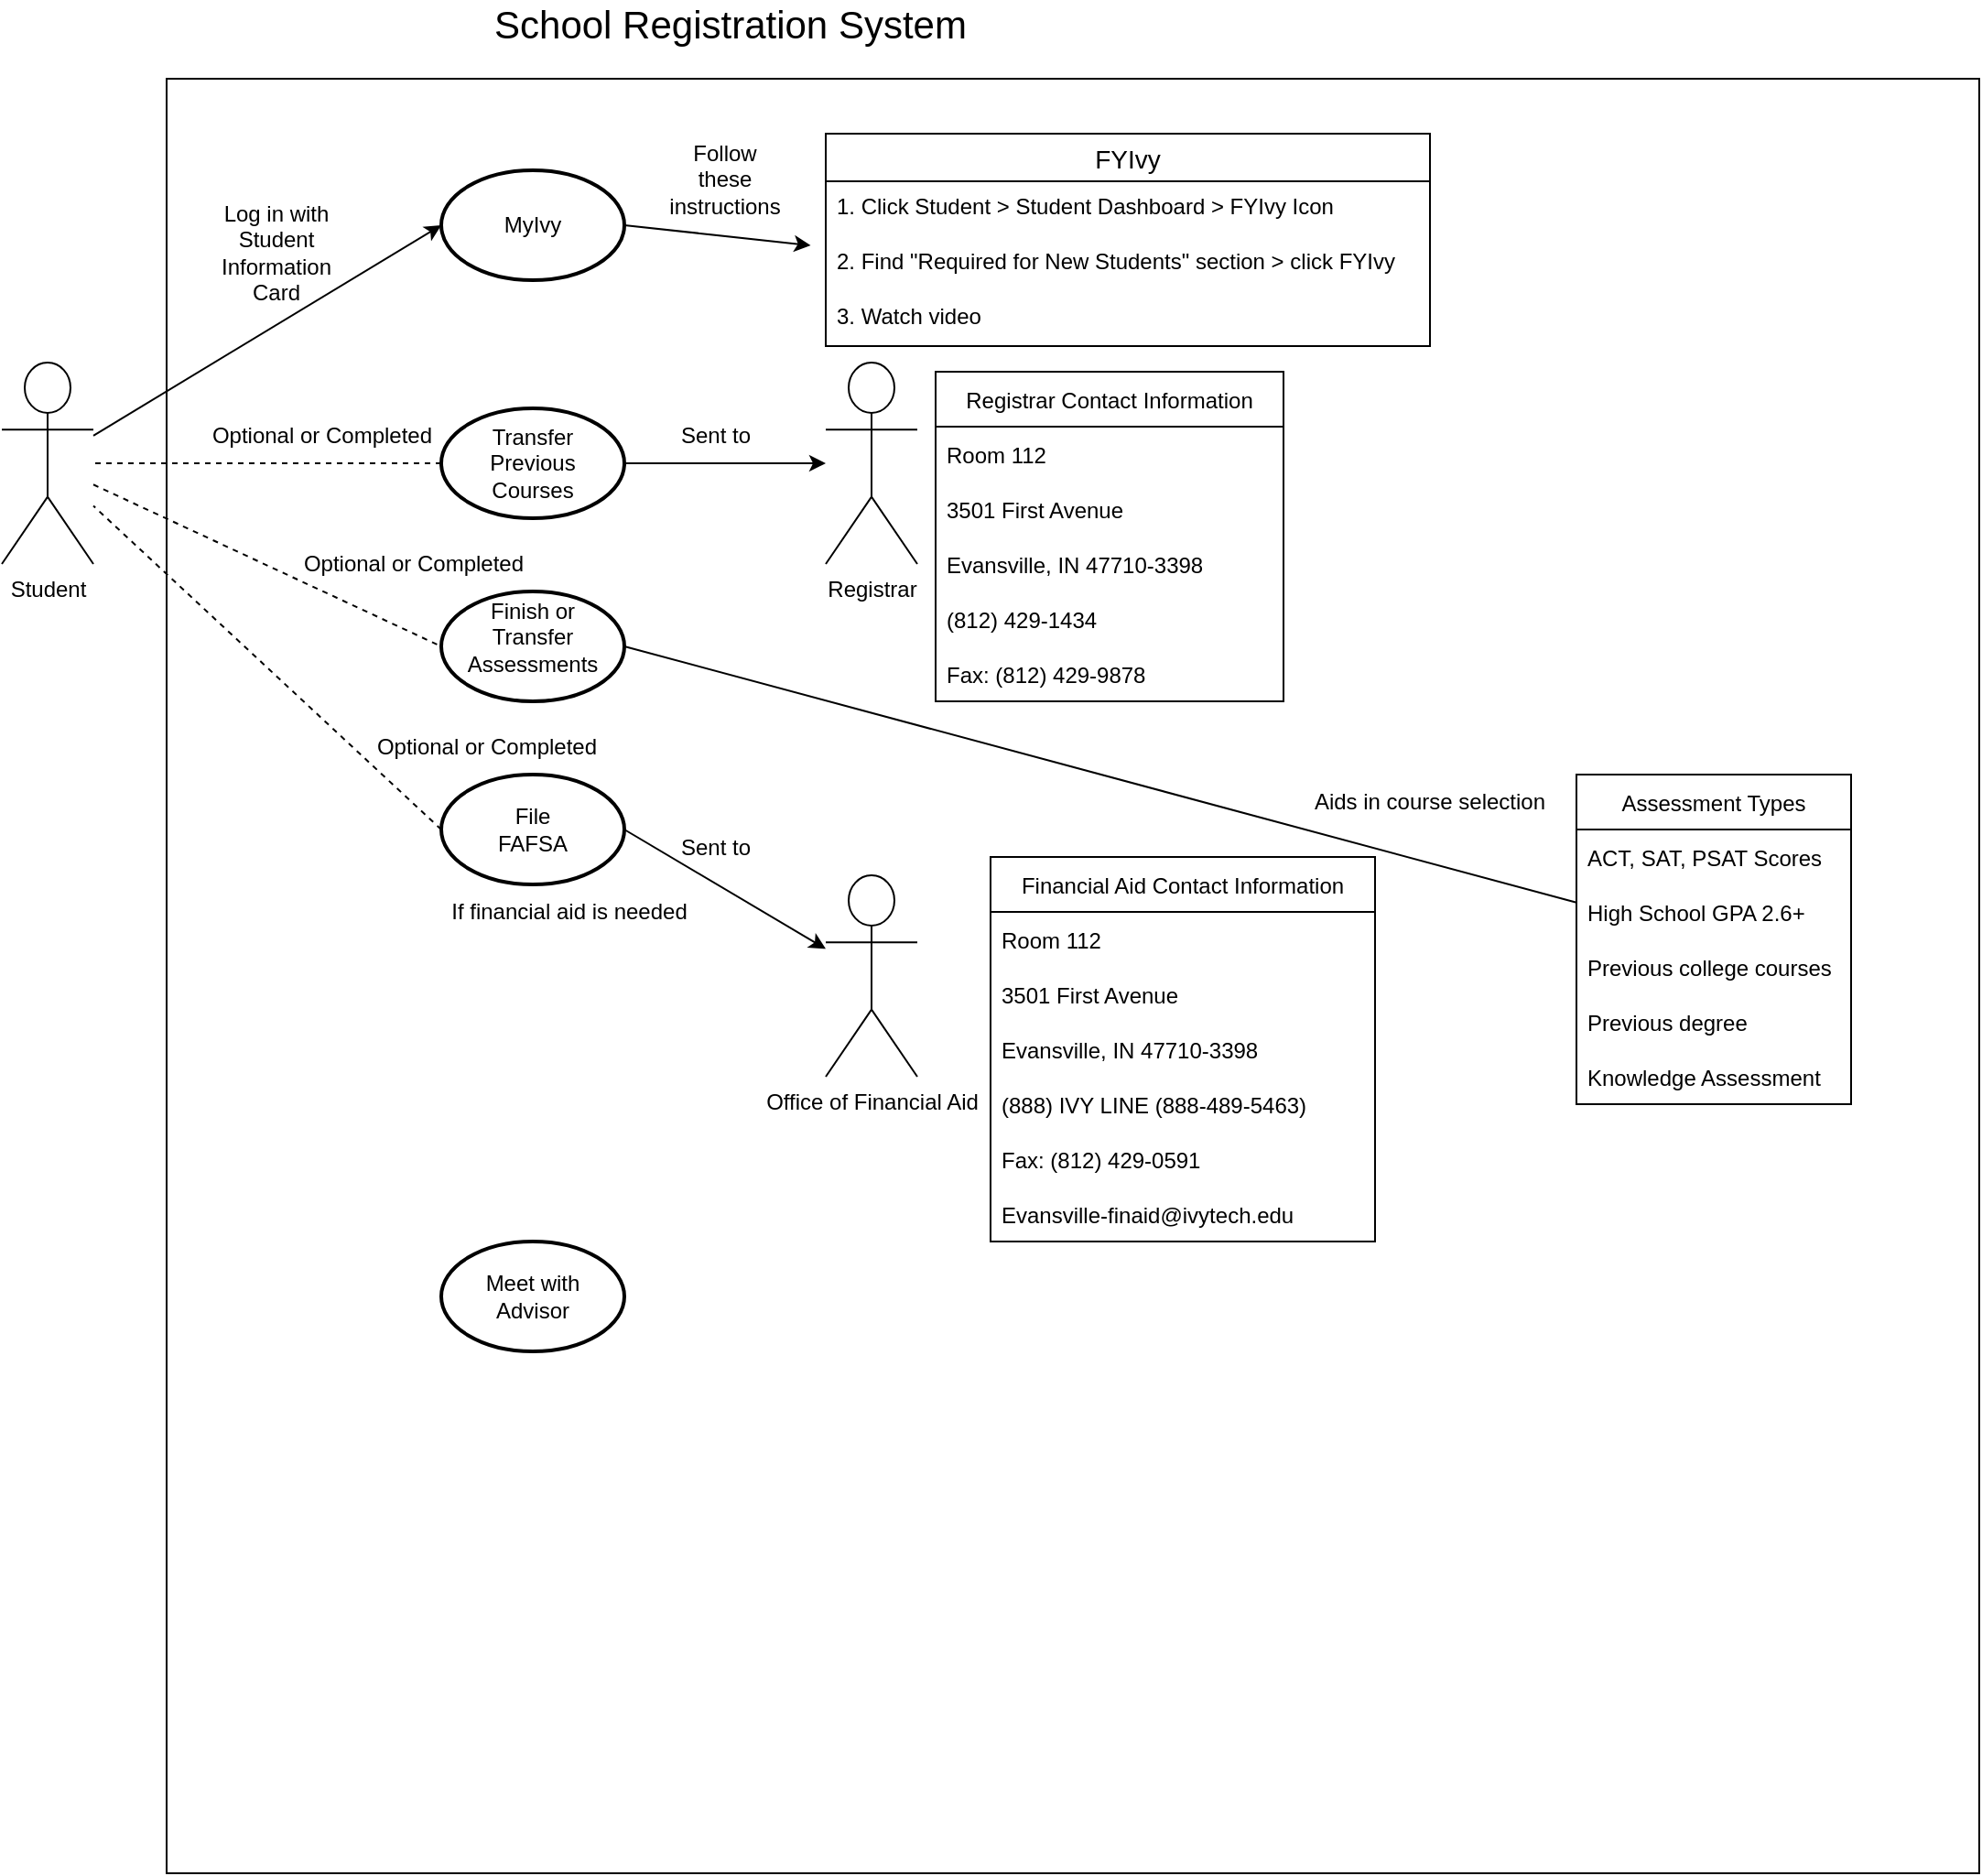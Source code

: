 <mxfile version="16.5.3" type="github">
  <diagram id="6IyN1yxz_EUKU6p1L3d3" name="Page-1">
    <mxGraphModel dx="1198" dy="611" grid="1" gridSize="10" guides="1" tooltips="1" connect="1" arrows="1" fold="1" page="1" pageScale="1" pageWidth="850" pageHeight="1100" math="0" shadow="0">
      <root>
        <mxCell id="0" />
        <mxCell id="1" parent="0" />
        <mxCell id="bC9mAllne671p5dbn9rO-3" value="" style="rounded=0;whiteSpace=wrap;html=1;" parent="1" vertex="1">
          <mxGeometry x="120" y="70" width="990" height="980" as="geometry" />
        </mxCell>
        <mxCell id="bC9mAllne671p5dbn9rO-5" value="Student" style="shape=umlActor;verticalLabelPosition=bottom;labelBackgroundColor=#ffffff;verticalAlign=top;html=1;outlineConnect=0;" parent="1" vertex="1">
          <mxGeometry x="30" y="225" width="50" height="110" as="geometry" />
        </mxCell>
        <mxCell id="bC9mAllne671p5dbn9rO-13" value="Registrar" style="shape=umlActor;verticalLabelPosition=bottom;labelBackgroundColor=#ffffff;verticalAlign=top;html=1;outlineConnect=0;" parent="1" vertex="1">
          <mxGeometry x="480" y="225" width="50" height="110" as="geometry" />
        </mxCell>
        <mxCell id="XLtC2qS3hwPV-j5Zmhv8-2" value="School Registration System" style="text;html=1;strokeColor=none;fillColor=none;align=center;verticalAlign=middle;whiteSpace=wrap;rounded=0;fontSize=21;" parent="1" vertex="1">
          <mxGeometry x="248" y="30" width="360" height="20" as="geometry" />
        </mxCell>
        <mxCell id="gSO6hqMrZtGCwGLNFeWU-51" value="" style="strokeWidth=2;html=1;shape=mxgraph.flowchart.start_1;whiteSpace=wrap;" vertex="1" parent="1">
          <mxGeometry x="270" y="120" width="100" height="60" as="geometry" />
        </mxCell>
        <mxCell id="gSO6hqMrZtGCwGLNFeWU-52" value="MyIvy" style="text;html=1;strokeColor=none;fillColor=none;align=center;verticalAlign=middle;whiteSpace=wrap;rounded=0;" vertex="1" parent="1">
          <mxGeometry x="290" y="135" width="60" height="30" as="geometry" />
        </mxCell>
        <mxCell id="gSO6hqMrZtGCwGLNFeWU-53" value="" style="endArrow=classic;html=1;rounded=0;entryX=0;entryY=0.5;entryDx=0;entryDy=0;entryPerimeter=0;" edge="1" parent="1" source="bC9mAllne671p5dbn9rO-5" target="gSO6hqMrZtGCwGLNFeWU-51">
          <mxGeometry width="50" height="50" relative="1" as="geometry">
            <mxPoint x="160" y="150" as="sourcePoint" />
            <mxPoint x="210" y="100" as="targetPoint" />
          </mxGeometry>
        </mxCell>
        <mxCell id="gSO6hqMrZtGCwGLNFeWU-54" value="Log in with Student Information Card" style="text;html=1;strokeColor=none;fillColor=none;align=center;verticalAlign=middle;whiteSpace=wrap;rounded=0;" vertex="1" parent="1">
          <mxGeometry x="150" y="150" width="60" height="30" as="geometry" />
        </mxCell>
        <mxCell id="gSO6hqMrZtGCwGLNFeWU-55" value="FYIvy" style="swimlane;fontStyle=0;childLayout=stackLayout;horizontal=1;startSize=26;horizontalStack=0;resizeParent=1;resizeParentMax=0;resizeLast=0;collapsible=1;marginBottom=0;align=center;fontSize=14;" vertex="1" parent="1">
          <mxGeometry x="480" y="100" width="330" height="116" as="geometry" />
        </mxCell>
        <mxCell id="gSO6hqMrZtGCwGLNFeWU-56" value="1. Click Student &gt; Student Dashboard &gt; FYIvy Icon" style="text;strokeColor=none;fillColor=none;spacingLeft=4;spacingRight=4;overflow=hidden;rotatable=0;points=[[0,0.5],[1,0.5]];portConstraint=eastwest;fontSize=12;" vertex="1" parent="gSO6hqMrZtGCwGLNFeWU-55">
          <mxGeometry y="26" width="330" height="30" as="geometry" />
        </mxCell>
        <mxCell id="gSO6hqMrZtGCwGLNFeWU-57" value="2. Find &quot;Required for New Students&quot; section &gt; click FYIvy" style="text;strokeColor=none;fillColor=none;spacingLeft=4;spacingRight=4;overflow=hidden;rotatable=0;points=[[0,0.5],[1,0.5]];portConstraint=eastwest;fontSize=12;" vertex="1" parent="gSO6hqMrZtGCwGLNFeWU-55">
          <mxGeometry y="56" width="330" height="30" as="geometry" />
        </mxCell>
        <mxCell id="gSO6hqMrZtGCwGLNFeWU-58" value="3. Watch video" style="text;strokeColor=none;fillColor=none;spacingLeft=4;spacingRight=4;overflow=hidden;rotatable=0;points=[[0,0.5],[1,0.5]];portConstraint=eastwest;fontSize=12;" vertex="1" parent="gSO6hqMrZtGCwGLNFeWU-55">
          <mxGeometry y="86" width="330" height="30" as="geometry" />
        </mxCell>
        <mxCell id="gSO6hqMrZtGCwGLNFeWU-59" value="" style="endArrow=classic;html=1;rounded=0;exitX=1;exitY=0.5;exitDx=0;exitDy=0;exitPerimeter=0;entryX=-0.025;entryY=0.167;entryDx=0;entryDy=0;entryPerimeter=0;" edge="1" parent="1" source="gSO6hqMrZtGCwGLNFeWU-51" target="gSO6hqMrZtGCwGLNFeWU-57">
          <mxGeometry width="50" height="50" relative="1" as="geometry">
            <mxPoint x="400" y="165" as="sourcePoint" />
            <mxPoint x="450" y="115" as="targetPoint" />
            <Array as="points" />
          </mxGeometry>
        </mxCell>
        <mxCell id="gSO6hqMrZtGCwGLNFeWU-60" value="Follow these instructions" style="text;html=1;strokeColor=none;fillColor=none;align=center;verticalAlign=middle;whiteSpace=wrap;rounded=0;" vertex="1" parent="1">
          <mxGeometry x="395" y="110" width="60" height="30" as="geometry" />
        </mxCell>
        <mxCell id="gSO6hqMrZtGCwGLNFeWU-61" value="" style="strokeWidth=2;html=1;shape=mxgraph.flowchart.start_1;whiteSpace=wrap;" vertex="1" parent="1">
          <mxGeometry x="270" y="250" width="100" height="60" as="geometry" />
        </mxCell>
        <mxCell id="gSO6hqMrZtGCwGLNFeWU-62" value="Transfer Previous Courses" style="text;html=1;strokeColor=none;fillColor=none;align=center;verticalAlign=middle;whiteSpace=wrap;rounded=0;" vertex="1" parent="1">
          <mxGeometry x="290" y="265" width="60" height="30" as="geometry" />
        </mxCell>
        <mxCell id="gSO6hqMrZtGCwGLNFeWU-63" value="" style="endArrow=none;dashed=1;html=1;rounded=0;exitX=0;exitY=0.5;exitDx=0;exitDy=0;exitPerimeter=0;" edge="1" parent="1" source="gSO6hqMrZtGCwGLNFeWU-61" target="bC9mAllne671p5dbn9rO-5">
          <mxGeometry width="50" height="50" relative="1" as="geometry">
            <mxPoint x="150" y="230" as="sourcePoint" />
            <mxPoint x="200" y="180" as="targetPoint" />
          </mxGeometry>
        </mxCell>
        <mxCell id="gSO6hqMrZtGCwGLNFeWU-64" value="Optional or Completed" style="text;html=1;strokeColor=none;fillColor=none;align=center;verticalAlign=middle;whiteSpace=wrap;rounded=0;" vertex="1" parent="1">
          <mxGeometry x="190" y="320" width="130" height="30" as="geometry" />
        </mxCell>
        <mxCell id="gSO6hqMrZtGCwGLNFeWU-68" value="" style="endArrow=classic;html=1;rounded=0;exitX=1;exitY=0.5;exitDx=0;exitDy=0;exitPerimeter=0;" edge="1" parent="1" source="gSO6hqMrZtGCwGLNFeWU-61" target="bC9mAllne671p5dbn9rO-13">
          <mxGeometry width="50" height="50" relative="1" as="geometry">
            <mxPoint x="400" y="294" as="sourcePoint" />
            <mxPoint x="450" y="244" as="targetPoint" />
          </mxGeometry>
        </mxCell>
        <mxCell id="gSO6hqMrZtGCwGLNFeWU-69" value="Sent to" style="text;html=1;strokeColor=none;fillColor=none;align=center;verticalAlign=middle;whiteSpace=wrap;rounded=0;" vertex="1" parent="1">
          <mxGeometry x="390" y="250" width="60" height="30" as="geometry" />
        </mxCell>
        <mxCell id="gSO6hqMrZtGCwGLNFeWU-70" value="Registrar Contact Information" style="swimlane;fontStyle=0;childLayout=stackLayout;horizontal=1;startSize=30;horizontalStack=0;resizeParent=1;resizeParentMax=0;resizeLast=0;collapsible=1;marginBottom=0;" vertex="1" parent="1">
          <mxGeometry x="540" y="230" width="190" height="180" as="geometry" />
        </mxCell>
        <mxCell id="gSO6hqMrZtGCwGLNFeWU-71" value="Room 112" style="text;strokeColor=none;fillColor=none;align=left;verticalAlign=middle;spacingLeft=4;spacingRight=4;overflow=hidden;points=[[0,0.5],[1,0.5]];portConstraint=eastwest;rotatable=0;" vertex="1" parent="gSO6hqMrZtGCwGLNFeWU-70">
          <mxGeometry y="30" width="190" height="30" as="geometry" />
        </mxCell>
        <mxCell id="gSO6hqMrZtGCwGLNFeWU-72" value="3501 First Avenue" style="text;strokeColor=none;fillColor=none;align=left;verticalAlign=middle;spacingLeft=4;spacingRight=4;overflow=hidden;points=[[0,0.5],[1,0.5]];portConstraint=eastwest;rotatable=0;" vertex="1" parent="gSO6hqMrZtGCwGLNFeWU-70">
          <mxGeometry y="60" width="190" height="30" as="geometry" />
        </mxCell>
        <mxCell id="gSO6hqMrZtGCwGLNFeWU-73" value="Evansville, IN 47710-3398" style="text;strokeColor=none;fillColor=none;align=left;verticalAlign=middle;spacingLeft=4;spacingRight=4;overflow=hidden;points=[[0,0.5],[1,0.5]];portConstraint=eastwest;rotatable=0;" vertex="1" parent="gSO6hqMrZtGCwGLNFeWU-70">
          <mxGeometry y="90" width="190" height="30" as="geometry" />
        </mxCell>
        <mxCell id="gSO6hqMrZtGCwGLNFeWU-74" value="(812) 429-1434" style="text;strokeColor=none;fillColor=none;align=left;verticalAlign=middle;spacingLeft=4;spacingRight=4;overflow=hidden;points=[[0,0.5],[1,0.5]];portConstraint=eastwest;rotatable=0;" vertex="1" parent="gSO6hqMrZtGCwGLNFeWU-70">
          <mxGeometry y="120" width="190" height="30" as="geometry" />
        </mxCell>
        <mxCell id="gSO6hqMrZtGCwGLNFeWU-75" value="Fax: (812) 429-9878" style="text;strokeColor=none;fillColor=none;align=left;verticalAlign=middle;spacingLeft=4;spacingRight=4;overflow=hidden;points=[[0,0.5],[1,0.5]];portConstraint=eastwest;rotatable=0;" vertex="1" parent="gSO6hqMrZtGCwGLNFeWU-70">
          <mxGeometry y="150" width="190" height="30" as="geometry" />
        </mxCell>
        <mxCell id="gSO6hqMrZtGCwGLNFeWU-76" value="" style="endArrow=none;dashed=1;html=1;rounded=0;entryX=0;entryY=0.5;entryDx=0;entryDy=0;entryPerimeter=0;" edge="1" parent="1" source="bC9mAllne671p5dbn9rO-5" target="gSO6hqMrZtGCwGLNFeWU-77">
          <mxGeometry width="50" height="50" relative="1" as="geometry">
            <mxPoint x="270" y="440" as="sourcePoint" />
            <mxPoint x="320" y="390" as="targetPoint" />
          </mxGeometry>
        </mxCell>
        <mxCell id="gSO6hqMrZtGCwGLNFeWU-77" value="" style="strokeWidth=2;html=1;shape=mxgraph.flowchart.start_1;whiteSpace=wrap;" vertex="1" parent="1">
          <mxGeometry x="270" y="350" width="100" height="60" as="geometry" />
        </mxCell>
        <mxCell id="gSO6hqMrZtGCwGLNFeWU-78" value="Finish or Transfer Assessments" style="text;html=1;strokeColor=none;fillColor=none;align=center;verticalAlign=middle;whiteSpace=wrap;rounded=0;" vertex="1" parent="1">
          <mxGeometry x="290" y="360" width="60" height="30" as="geometry" />
        </mxCell>
        <mxCell id="gSO6hqMrZtGCwGLNFeWU-79" value="Assessment Types" style="swimlane;fontStyle=0;childLayout=stackLayout;horizontal=1;startSize=30;horizontalStack=0;resizeParent=1;resizeParentMax=0;resizeLast=0;collapsible=1;marginBottom=0;" vertex="1" parent="1">
          <mxGeometry x="890" y="450" width="150" height="180" as="geometry" />
        </mxCell>
        <mxCell id="gSO6hqMrZtGCwGLNFeWU-80" value="ACT, SAT, PSAT Scores" style="text;strokeColor=none;fillColor=none;align=left;verticalAlign=middle;spacingLeft=4;spacingRight=4;overflow=hidden;points=[[0,0.5],[1,0.5]];portConstraint=eastwest;rotatable=0;" vertex="1" parent="gSO6hqMrZtGCwGLNFeWU-79">
          <mxGeometry y="30" width="150" height="30" as="geometry" />
        </mxCell>
        <mxCell id="gSO6hqMrZtGCwGLNFeWU-81" value="High School GPA 2.6+" style="text;strokeColor=none;fillColor=none;align=left;verticalAlign=middle;spacingLeft=4;spacingRight=4;overflow=hidden;points=[[0,0.5],[1,0.5]];portConstraint=eastwest;rotatable=0;" vertex="1" parent="gSO6hqMrZtGCwGLNFeWU-79">
          <mxGeometry y="60" width="150" height="30" as="geometry" />
        </mxCell>
        <mxCell id="gSO6hqMrZtGCwGLNFeWU-82" value="Previous college courses " style="text;strokeColor=none;fillColor=none;align=left;verticalAlign=middle;spacingLeft=4;spacingRight=4;overflow=hidden;points=[[0,0.5],[1,0.5]];portConstraint=eastwest;rotatable=0;" vertex="1" parent="gSO6hqMrZtGCwGLNFeWU-79">
          <mxGeometry y="90" width="150" height="30" as="geometry" />
        </mxCell>
        <mxCell id="gSO6hqMrZtGCwGLNFeWU-88" value="Previous degree" style="text;strokeColor=none;fillColor=none;align=left;verticalAlign=middle;spacingLeft=4;spacingRight=4;overflow=hidden;points=[[0,0.5],[1,0.5]];portConstraint=eastwest;rotatable=0;" vertex="1" parent="gSO6hqMrZtGCwGLNFeWU-79">
          <mxGeometry y="120" width="150" height="30" as="geometry" />
        </mxCell>
        <mxCell id="gSO6hqMrZtGCwGLNFeWU-89" value="Knowledge Assessment" style="text;strokeColor=none;fillColor=none;align=left;verticalAlign=middle;spacingLeft=4;spacingRight=4;overflow=hidden;points=[[0,0.5],[1,0.5]];portConstraint=eastwest;rotatable=0;" vertex="1" parent="gSO6hqMrZtGCwGLNFeWU-79">
          <mxGeometry y="150" width="150" height="30" as="geometry" />
        </mxCell>
        <mxCell id="gSO6hqMrZtGCwGLNFeWU-83" value="" style="endArrow=none;html=1;rounded=0;entryX=1;entryY=0.5;entryDx=0;entryDy=0;entryPerimeter=0;" edge="1" parent="1" source="gSO6hqMrZtGCwGLNFeWU-79" target="gSO6hqMrZtGCwGLNFeWU-77">
          <mxGeometry width="50" height="50" relative="1" as="geometry">
            <mxPoint x="360" y="460" as="sourcePoint" />
            <mxPoint x="410" y="410" as="targetPoint" />
          </mxGeometry>
        </mxCell>
        <mxCell id="gSO6hqMrZtGCwGLNFeWU-90" value="Aids in course selection" style="text;html=1;strokeColor=none;fillColor=none;align=center;verticalAlign=middle;whiteSpace=wrap;rounded=0;" vertex="1" parent="1">
          <mxGeometry x="730" y="450" width="160" height="30" as="geometry" />
        </mxCell>
        <mxCell id="gSO6hqMrZtGCwGLNFeWU-91" value="" style="strokeWidth=2;html=1;shape=mxgraph.flowchart.start_1;whiteSpace=wrap;" vertex="1" parent="1">
          <mxGeometry x="270" y="450" width="100" height="60" as="geometry" />
        </mxCell>
        <mxCell id="gSO6hqMrZtGCwGLNFeWU-92" value="File FAFSA" style="text;html=1;strokeColor=none;fillColor=none;align=center;verticalAlign=middle;whiteSpace=wrap;rounded=0;" vertex="1" parent="1">
          <mxGeometry x="290" y="465" width="60" height="30" as="geometry" />
        </mxCell>
        <mxCell id="gSO6hqMrZtGCwGLNFeWU-93" value="" style="endArrow=none;dashed=1;html=1;rounded=0;exitX=0;exitY=0.5;exitDx=0;exitDy=0;exitPerimeter=0;" edge="1" parent="1" source="gSO6hqMrZtGCwGLNFeWU-91" target="bC9mAllne671p5dbn9rO-5">
          <mxGeometry width="50" height="50" relative="1" as="geometry">
            <mxPoint x="170" y="465" as="sourcePoint" />
            <mxPoint x="220" y="415" as="targetPoint" />
            <Array as="points" />
          </mxGeometry>
        </mxCell>
        <mxCell id="gSO6hqMrZtGCwGLNFeWU-95" value="Office of Financial Aid" style="shape=umlActor;verticalLabelPosition=bottom;labelBackgroundColor=#ffffff;verticalAlign=top;html=1;outlineConnect=0;" vertex="1" parent="1">
          <mxGeometry x="480" y="505" width="50" height="110" as="geometry" />
        </mxCell>
        <mxCell id="gSO6hqMrZtGCwGLNFeWU-96" value="" style="endArrow=classic;html=1;rounded=0;exitX=1;exitY=0.5;exitDx=0;exitDy=0;exitPerimeter=0;" edge="1" parent="1" source="gSO6hqMrZtGCwGLNFeWU-91" target="gSO6hqMrZtGCwGLNFeWU-95">
          <mxGeometry width="50" height="50" relative="1" as="geometry">
            <mxPoint x="395" y="550" as="sourcePoint" />
            <mxPoint x="445" y="500" as="targetPoint" />
          </mxGeometry>
        </mxCell>
        <mxCell id="gSO6hqMrZtGCwGLNFeWU-97" value="Sent to" style="text;html=1;strokeColor=none;fillColor=none;align=center;verticalAlign=middle;whiteSpace=wrap;rounded=0;" vertex="1" parent="1">
          <mxGeometry x="390" y="475" width="60" height="30" as="geometry" />
        </mxCell>
        <mxCell id="gSO6hqMrZtGCwGLNFeWU-98" value="Financial Aid Contact Information" style="swimlane;fontStyle=0;childLayout=stackLayout;horizontal=1;startSize=30;horizontalStack=0;resizeParent=1;resizeParentMax=0;resizeLast=0;collapsible=1;marginBottom=0;" vertex="1" parent="1">
          <mxGeometry x="570" y="495" width="210" height="210" as="geometry" />
        </mxCell>
        <mxCell id="gSO6hqMrZtGCwGLNFeWU-99" value="Room 112" style="text;strokeColor=none;fillColor=none;align=left;verticalAlign=middle;spacingLeft=4;spacingRight=4;overflow=hidden;points=[[0,0.5],[1,0.5]];portConstraint=eastwest;rotatable=0;" vertex="1" parent="gSO6hqMrZtGCwGLNFeWU-98">
          <mxGeometry y="30" width="210" height="30" as="geometry" />
        </mxCell>
        <mxCell id="gSO6hqMrZtGCwGLNFeWU-100" value="3501 First Avenue" style="text;strokeColor=none;fillColor=none;align=left;verticalAlign=middle;spacingLeft=4;spacingRight=4;overflow=hidden;points=[[0,0.5],[1,0.5]];portConstraint=eastwest;rotatable=0;" vertex="1" parent="gSO6hqMrZtGCwGLNFeWU-98">
          <mxGeometry y="60" width="210" height="30" as="geometry" />
        </mxCell>
        <mxCell id="gSO6hqMrZtGCwGLNFeWU-101" value="Evansville, IN 47710-3398" style="text;strokeColor=none;fillColor=none;align=left;verticalAlign=middle;spacingLeft=4;spacingRight=4;overflow=hidden;points=[[0,0.5],[1,0.5]];portConstraint=eastwest;rotatable=0;" vertex="1" parent="gSO6hqMrZtGCwGLNFeWU-98">
          <mxGeometry y="90" width="210" height="30" as="geometry" />
        </mxCell>
        <mxCell id="gSO6hqMrZtGCwGLNFeWU-102" value="(888) IVY LINE (888-489-5463)" style="text;strokeColor=none;fillColor=none;align=left;verticalAlign=middle;spacingLeft=4;spacingRight=4;overflow=hidden;points=[[0,0.5],[1,0.5]];portConstraint=eastwest;rotatable=0;" vertex="1" parent="gSO6hqMrZtGCwGLNFeWU-98">
          <mxGeometry y="120" width="210" height="30" as="geometry" />
        </mxCell>
        <mxCell id="gSO6hqMrZtGCwGLNFeWU-103" value="Fax: (812) 429-0591" style="text;strokeColor=none;fillColor=none;align=left;verticalAlign=middle;spacingLeft=4;spacingRight=4;overflow=hidden;points=[[0,0.5],[1,0.5]];portConstraint=eastwest;rotatable=0;" vertex="1" parent="gSO6hqMrZtGCwGLNFeWU-98">
          <mxGeometry y="150" width="210" height="30" as="geometry" />
        </mxCell>
        <mxCell id="gSO6hqMrZtGCwGLNFeWU-104" value="Evansville-finaid@ivytech.edu" style="text;strokeColor=none;fillColor=none;align=left;verticalAlign=middle;spacingLeft=4;spacingRight=4;overflow=hidden;points=[[0,0.5],[1,0.5]];portConstraint=eastwest;rotatable=0;" vertex="1" parent="gSO6hqMrZtGCwGLNFeWU-98">
          <mxGeometry y="180" width="210" height="30" as="geometry" />
        </mxCell>
        <mxCell id="gSO6hqMrZtGCwGLNFeWU-105" value="Optional or Completed" style="text;html=1;strokeColor=none;fillColor=none;align=center;verticalAlign=middle;whiteSpace=wrap;rounded=0;" vertex="1" parent="1">
          <mxGeometry x="140" y="250" width="130" height="30" as="geometry" />
        </mxCell>
        <mxCell id="gSO6hqMrZtGCwGLNFeWU-106" value="Optional or Completed" style="text;html=1;strokeColor=none;fillColor=none;align=center;verticalAlign=middle;whiteSpace=wrap;rounded=0;" vertex="1" parent="1">
          <mxGeometry x="230" y="420" width="130" height="30" as="geometry" />
        </mxCell>
        <mxCell id="gSO6hqMrZtGCwGLNFeWU-107" value="If financial aid is needed" style="text;html=1;strokeColor=none;fillColor=none;align=center;verticalAlign=middle;whiteSpace=wrap;rounded=0;" vertex="1" parent="1">
          <mxGeometry x="270" y="510" width="140" height="30" as="geometry" />
        </mxCell>
        <mxCell id="gSO6hqMrZtGCwGLNFeWU-108" value="" style="strokeWidth=2;html=1;shape=mxgraph.flowchart.start_1;whiteSpace=wrap;" vertex="1" parent="1">
          <mxGeometry x="270" y="705" width="100" height="60" as="geometry" />
        </mxCell>
        <mxCell id="gSO6hqMrZtGCwGLNFeWU-109" value="Meet with Advisor" style="text;html=1;strokeColor=none;fillColor=none;align=center;verticalAlign=middle;whiteSpace=wrap;rounded=0;" vertex="1" parent="1">
          <mxGeometry x="290" y="720" width="60" height="30" as="geometry" />
        </mxCell>
      </root>
    </mxGraphModel>
  </diagram>
</mxfile>
